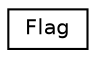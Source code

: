 digraph "Graphical Class Hierarchy"
{
  edge [fontname="Helvetica",fontsize="10",labelfontname="Helvetica",labelfontsize="10"];
  node [fontname="Helvetica",fontsize="10",shape=record];
  rankdir="LR";
  Node1 [label="Flag",height=0.2,width=0.4,color="black", fillcolor="white", style="filled",URL="$classFlag.html"];
}
